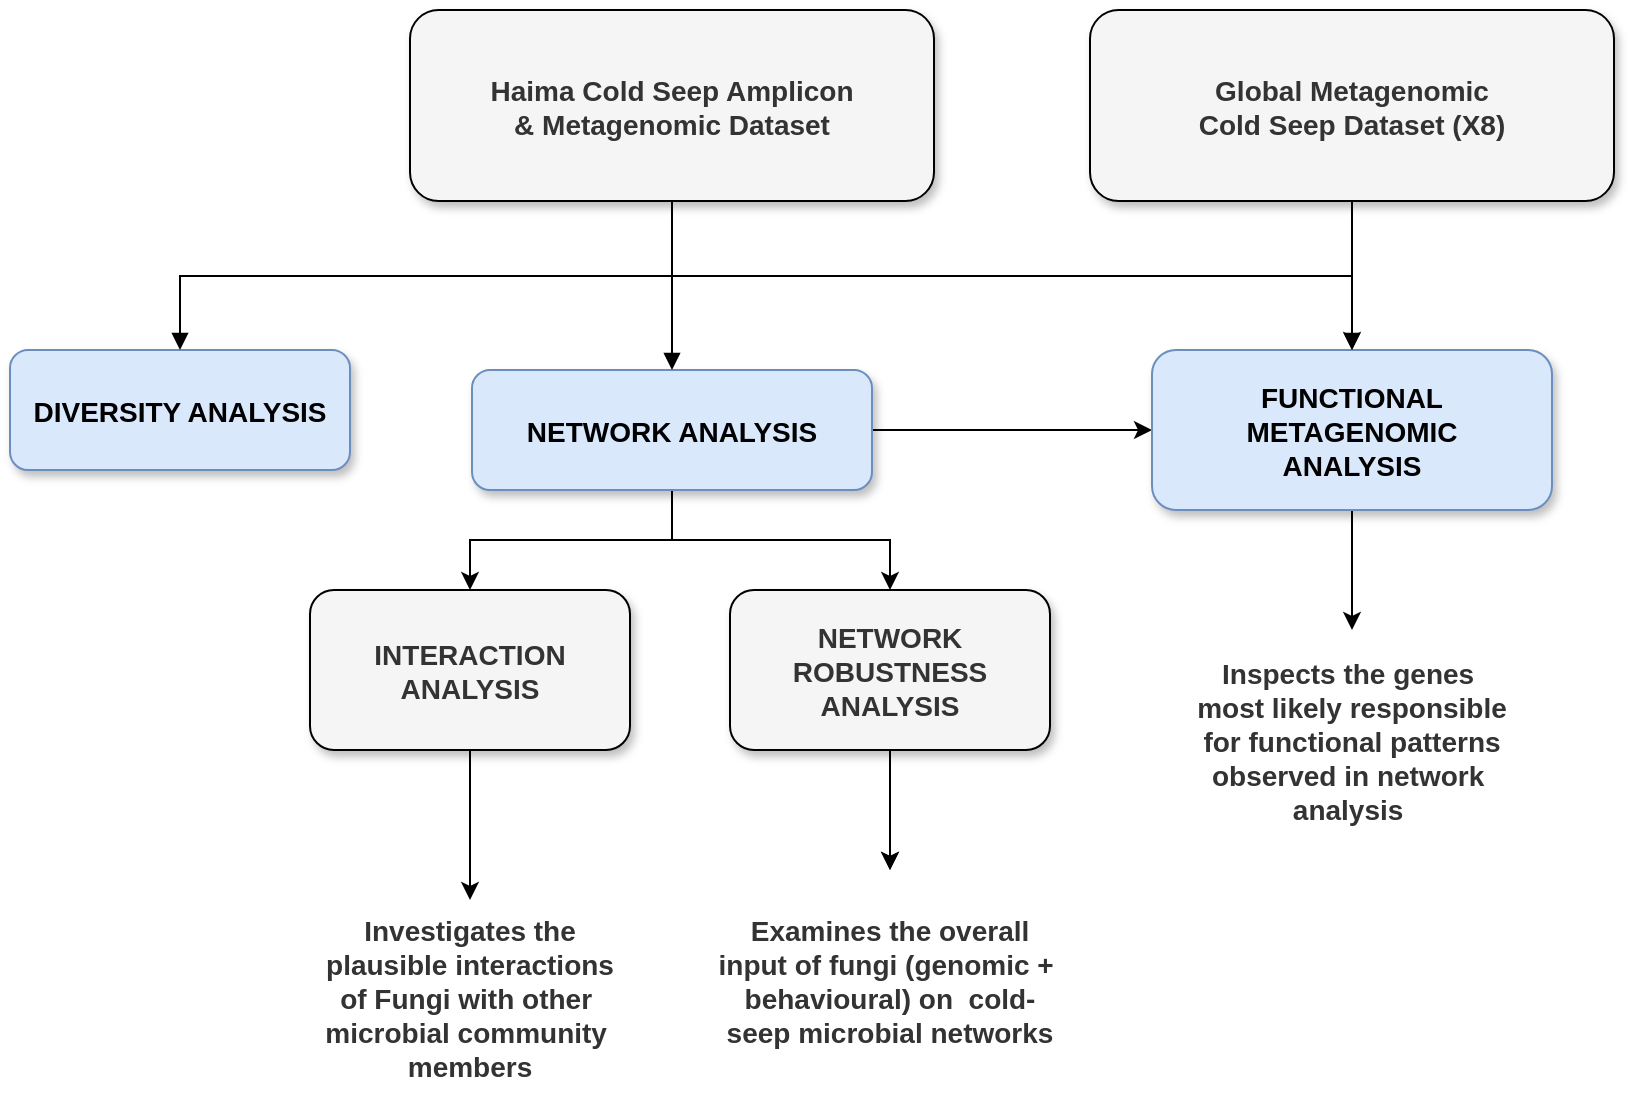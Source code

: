 <mxfile version="20.5.1" type="device"><diagram name="Page-1" id="97916047-d0de-89f5-080d-49f4d83e522f"><mxGraphModel dx="1268" dy="1066" grid="1" gridSize="10" guides="1" tooltips="1" connect="1" arrows="1" fold="1" page="1" pageScale="1.5" pageWidth="1169" pageHeight="827" background="none" math="0" shadow="0"><root><mxCell id="0"/><mxCell id="1" parent="0"/><mxCell id="3" value="Haima Cold Seep Amplicon &#10;&amp; Metagenomic Dataset" style="rounded=1;shadow=1;fontStyle=1;fontSize=14;fillColor=#f5f5f5;fontColor=#333333;strokeColor=#000000;strokeWidth=1;" parent="1" vertex="1"><mxGeometry x="620" y="310" width="262" height="95.5" as="geometry"/></mxCell><mxCell id="4" value="DIVERSITY ANALYSIS" style="rounded=1;shadow=1;fontStyle=1;fontSize=14;fillColor=#dae8fc;strokeColor=#6c8ebf;strokeWidth=1;" parent="1" vertex="1"><mxGeometry x="420" y="480" width="170" height="60" as="geometry"/></mxCell><mxCell id="F_DIaDmbWDqBnDOfD77L-61" style="edgeStyle=orthogonalEdgeStyle;rounded=0;orthogonalLoop=1;jettySize=auto;html=1;entryX=0.5;entryY=0;entryDx=0;entryDy=0;strokeColor=#000000;strokeWidth=1;" edge="1" parent="1" source="5" target="F_DIaDmbWDqBnDOfD77L-60"><mxGeometry relative="1" as="geometry"/></mxCell><mxCell id="F_DIaDmbWDqBnDOfD77L-62" style="edgeStyle=orthogonalEdgeStyle;rounded=0;orthogonalLoop=1;jettySize=auto;html=1;entryX=0.5;entryY=0;entryDx=0;entryDy=0;strokeColor=#000000;strokeWidth=1;" edge="1" parent="1" source="5" target="F_DIaDmbWDqBnDOfD77L-59"><mxGeometry relative="1" as="geometry"/></mxCell><mxCell id="F_DIaDmbWDqBnDOfD77L-73" style="edgeStyle=orthogonalEdgeStyle;rounded=0;orthogonalLoop=1;jettySize=auto;html=1;entryX=0;entryY=0.5;entryDx=0;entryDy=0;strokeColor=#000000;strokeWidth=1;startArrow=none;startFill=0;" edge="1" parent="1" source="5" target="6"><mxGeometry relative="1" as="geometry"/></mxCell><mxCell id="5" value="NETWORK ANALYSIS" style="rounded=1;shadow=1;fontStyle=1;fontSize=14;fillColor=#dae8fc;strokeColor=#6c8ebf;strokeWidth=1;" parent="1" vertex="1"><mxGeometry x="651" y="490" width="200" height="60" as="geometry"/></mxCell><mxCell id="F_DIaDmbWDqBnDOfD77L-72" style="edgeStyle=orthogonalEdgeStyle;rounded=0;orthogonalLoop=1;jettySize=auto;html=1;strokeColor=#000000;strokeWidth=1;startArrow=none;startFill=0;" edge="1" parent="1" source="6" target="F_DIaDmbWDqBnDOfD77L-71"><mxGeometry relative="1" as="geometry"/></mxCell><mxCell id="6" value="FUNCTIONAL &#10;METAGENOMIC &#10;ANALYSIS" style="rounded=1;shadow=1;fontStyle=1;fontSize=14;fillColor=#dae8fc;strokeColor=#6c8ebf;strokeWidth=1;" parent="1" vertex="1"><mxGeometry x="991" y="480" width="200" height="80" as="geometry"/></mxCell><mxCell id="30" value="" style="edgeStyle=elbowEdgeStyle;elbow=vertical;strokeWidth=1;endArrow=block;endFill=1;fontStyle=1;fillColor=#f5f5f5;strokeColor=#000000;rounded=0;" parent="1" source="3" target="5" edge="1"><mxGeometry x="22" y="165.5" width="100" height="100" as="geometry"><mxPoint x="22" y="265.5" as="sourcePoint"/><mxPoint x="122" y="165.5" as="targetPoint"/></mxGeometry></mxCell><mxCell id="31" value="" style="edgeStyle=elbowEdgeStyle;elbow=vertical;strokeWidth=1;endArrow=block;endFill=1;fontStyle=1;fillColor=#f5f5f5;strokeColor=#000000;rounded=0;" parent="1" source="3" target="4" edge="1"><mxGeometry x="22" y="165.5" width="100" height="100" as="geometry"><mxPoint x="22" y="265.5" as="sourcePoint"/><mxPoint x="122" y="165.5" as="targetPoint"/></mxGeometry></mxCell><mxCell id="32" value="" style="edgeStyle=elbowEdgeStyle;elbow=vertical;strokeWidth=1;endArrow=block;endFill=1;fontStyle=1;fillColor=#f5f5f5;strokeColor=#000000;rounded=0;" parent="1" source="3" target="6" edge="1"><mxGeometry x="22" y="165.5" width="100" height="100" as="geometry"><mxPoint x="22" y="265.5" as="sourcePoint"/><mxPoint x="122" y="165.5" as="targetPoint"/></mxGeometry></mxCell><mxCell id="F_DIaDmbWDqBnDOfD77L-58" style="edgeStyle=orthogonalEdgeStyle;rounded=0;orthogonalLoop=1;jettySize=auto;html=1;entryX=0.5;entryY=0;entryDx=0;entryDy=0;strokeColor=#000000;strokeWidth=1;" edge="1" parent="1" source="F_DIaDmbWDqBnDOfD77L-57" target="6"><mxGeometry relative="1" as="geometry"/></mxCell><mxCell id="F_DIaDmbWDqBnDOfD77L-57" value="Global Metagenomic &#10;Cold Seep Dataset (X8)" style="rounded=1;shadow=1;fontStyle=1;fontSize=14;fillColor=#f5f5f5;fontColor=#333333;strokeColor=#000000;strokeWidth=1;" vertex="1" parent="1"><mxGeometry x="960" y="310" width="262" height="95.5" as="geometry"/></mxCell><mxCell id="F_DIaDmbWDqBnDOfD77L-65" style="edgeStyle=orthogonalEdgeStyle;rounded=0;orthogonalLoop=1;jettySize=auto;html=1;entryX=0.5;entryY=0;entryDx=0;entryDy=0;strokeColor=#000000;strokeWidth=1;" edge="1" parent="1" source="F_DIaDmbWDqBnDOfD77L-59" target="F_DIaDmbWDqBnDOfD77L-64"><mxGeometry relative="1" as="geometry"/></mxCell><mxCell id="F_DIaDmbWDqBnDOfD77L-59" value="INTERACTION &#10;ANALYSIS" style="rounded=1;shadow=1;fontStyle=1;fontSize=14;fillColor=#f5f5f5;fontColor=#333333;strokeColor=#000000;strokeWidth=1;" vertex="1" parent="1"><mxGeometry x="570" y="600" width="160" height="80" as="geometry"/></mxCell><mxCell id="F_DIaDmbWDqBnDOfD77L-68" style="edgeStyle=orthogonalEdgeStyle;rounded=0;orthogonalLoop=1;jettySize=auto;html=1;entryX=0.5;entryY=0;entryDx=0;entryDy=0;strokeColor=#000000;strokeWidth=1;" edge="1" parent="1" source="F_DIaDmbWDqBnDOfD77L-60" target="F_DIaDmbWDqBnDOfD77L-67"><mxGeometry relative="1" as="geometry"/></mxCell><mxCell id="F_DIaDmbWDqBnDOfD77L-70" value="" style="edgeStyle=orthogonalEdgeStyle;rounded=0;orthogonalLoop=1;jettySize=auto;html=1;strokeColor=#000000;strokeWidth=1;" edge="1" parent="1" source="F_DIaDmbWDqBnDOfD77L-60" target="F_DIaDmbWDqBnDOfD77L-67"><mxGeometry relative="1" as="geometry"/></mxCell><mxCell id="F_DIaDmbWDqBnDOfD77L-60" value="NETWORK &#10;ROBUSTNESS&#10;ANALYSIS" style="rounded=1;shadow=1;fontStyle=1;fontSize=14;fillColor=#f5f5f5;fontColor=#333333;strokeColor=#000000;strokeWidth=1;" vertex="1" parent="1"><mxGeometry x="780" y="600" width="160" height="80" as="geometry"/></mxCell><mxCell id="F_DIaDmbWDqBnDOfD77L-64" value="&#10;Investigates the&#10;plausible interactions&#10;of Fungi with other &#10;microbial community &#10;members" style="rounded=0;shadow=0;fontStyle=1;fontSize=14;fillColor=none;fontColor=#333333;strokeColor=none;strokeWidth=1;" vertex="1" parent="1"><mxGeometry x="570" y="755" width="160" height="80" as="geometry"/></mxCell><mxCell id="F_DIaDmbWDqBnDOfD77L-67" value="Examines the overall&#10;input of fungi (genomic + &#10;behavioural) on  cold-&#10;seep microbial networks" style="rounded=1;shadow=1;fontStyle=1;fontSize=14;fillColor=none;fontColor=#333333;strokeColor=none;strokeWidth=1;" vertex="1" parent="1"><mxGeometry x="780" y="740" width="160" height="110" as="geometry"/></mxCell><mxCell id="F_DIaDmbWDqBnDOfD77L-71" value="Inspects the genes &#10;most likely responsible&#10;for functional patterns&#10;observed in network &#10;analysis " style="rounded=1;shadow=1;fontStyle=1;fontSize=14;fillColor=none;fontColor=#333333;strokeColor=none;strokeWidth=1;" vertex="1" parent="1"><mxGeometry x="1011" y="620" width="160" height="110" as="geometry"/></mxCell></root></mxGraphModel></diagram></mxfile>